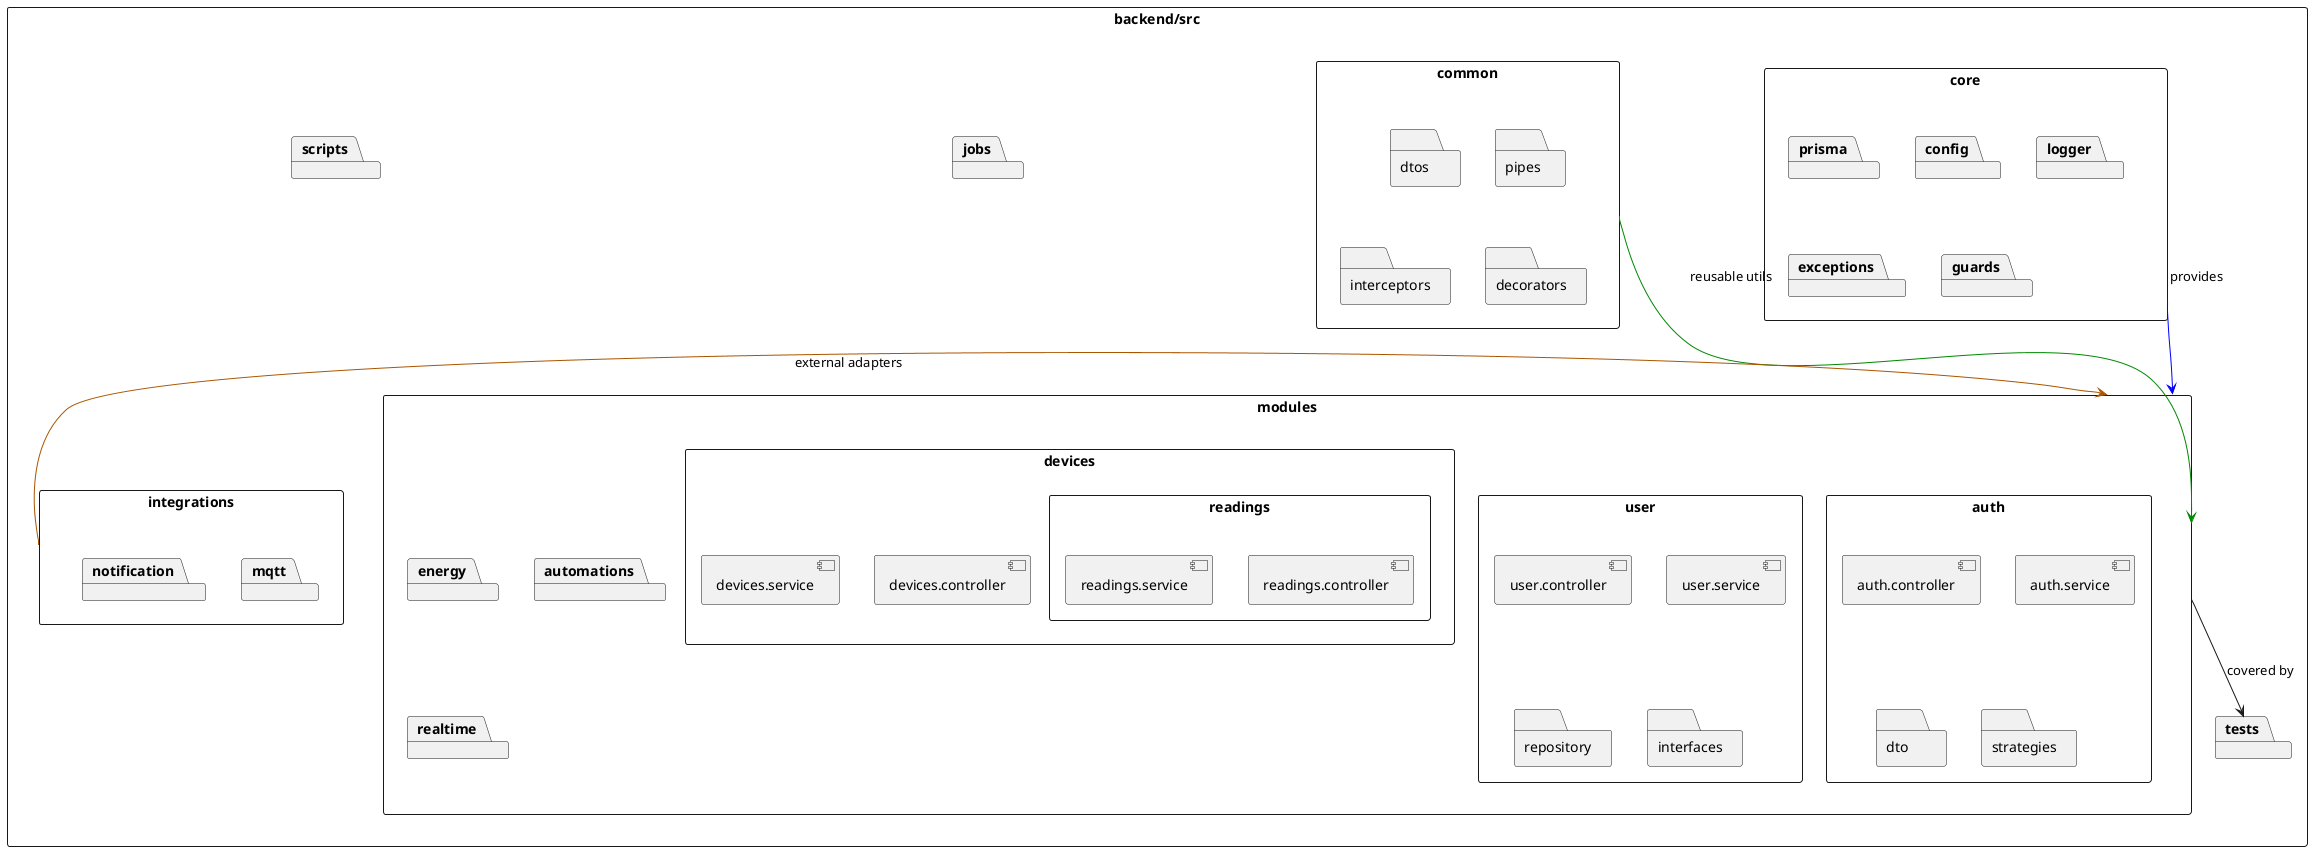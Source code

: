 @startuml
' Backend structure diagram (high level)
skinparam packageStyle rectangle

package "backend/src" {
  package core {
    package prisma
    package config
    package logger
    package exceptions
    package guards
  }

  package common {
    folder dtos
    folder pipes
    folder interceptors
    folder decorators
  }

  package modules {
    package auth {
      [auth.controller]
      [auth.service]
      folder dto
      folder strategies
    }

    package user {
      [user.controller]
      [user.service]
      folder repository
      folder dto
      folder interfaces
    }

    package devices {
      [devices.controller]
      [devices.service]
      folder repository
      folder dto
      package readings {
        [readings.controller]
        [readings.service]
        folder dto
      }
    }

    package energy
    package automations
    package realtime
  }

  package integrations {
    package mqtt
    package notification
  }

  package jobs
  package scripts
  package tests
}

' Relationships (high level)
core -[#0000FF]> modules : provides
common -[#008800]> modules : reusable utils
integrations -[#AA5500]> modules : external adapters
modules --> tests : covered by

@enduml